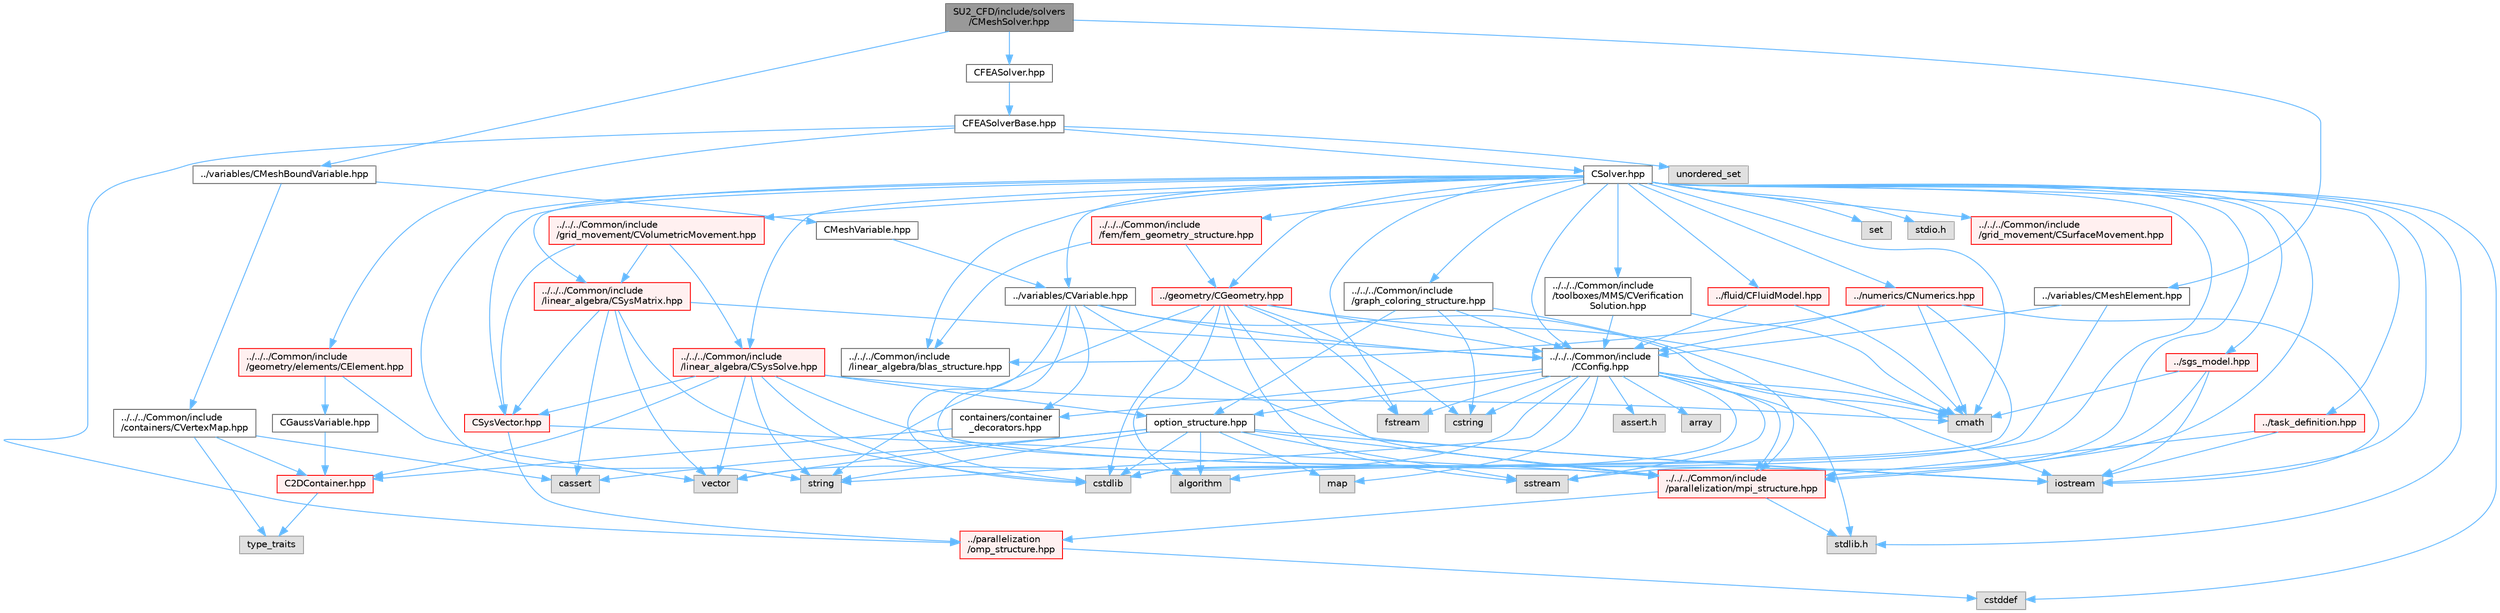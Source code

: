 digraph "SU2_CFD/include/solvers/CMeshSolver.hpp"
{
 // LATEX_PDF_SIZE
  bgcolor="transparent";
  edge [fontname=Helvetica,fontsize=10,labelfontname=Helvetica,labelfontsize=10];
  node [fontname=Helvetica,fontsize=10,shape=box,height=0.2,width=0.4];
  Node1 [id="Node000001",label="SU2_CFD/include/solvers\l/CMeshSolver.hpp",height=0.2,width=0.4,color="gray40", fillcolor="grey60", style="filled", fontcolor="black",tooltip="Declaration and inlines of the class to compute the the discrete adjoint of the linear-elastic mesh s..."];
  Node1 -> Node2 [id="edge1_Node000001_Node000002",color="steelblue1",style="solid",tooltip=" "];
  Node2 [id="Node000002",label="CFEASolver.hpp",height=0.2,width=0.4,color="grey40", fillcolor="white", style="filled",URL="$CFEASolver_8hpp.html",tooltip="Finite element solver for elasticity problems."];
  Node2 -> Node3 [id="edge2_Node000002_Node000003",color="steelblue1",style="solid",tooltip=" "];
  Node3 [id="Node000003",label="CFEASolverBase.hpp",height=0.2,width=0.4,color="grey40", fillcolor="white", style="filled",URL="$CFEASolverBase_8hpp.html",tooltip=" "];
  Node3 -> Node4 [id="edge3_Node000003_Node000004",color="steelblue1",style="solid",tooltip=" "];
  Node4 [id="Node000004",label="unordered_set",height=0.2,width=0.4,color="grey60", fillcolor="#E0E0E0", style="filled",tooltip=" "];
  Node3 -> Node5 [id="edge4_Node000003_Node000005",color="steelblue1",style="solid",tooltip=" "];
  Node5 [id="Node000005",label="CSolver.hpp",height=0.2,width=0.4,color="grey40", fillcolor="white", style="filled",URL="$CSolver_8hpp.html",tooltip="Headers of the CSolver class which is inherited by all of the other solvers."];
  Node5 -> Node6 [id="edge5_Node000005_Node000006",color="steelblue1",style="solid",tooltip=" "];
  Node6 [id="Node000006",label="../../../Common/include\l/parallelization/mpi_structure.hpp",height=0.2,width=0.4,color="red", fillcolor="#FFF0F0", style="filled",URL="$mpi__structure_8hpp.html",tooltip="Headers of the mpi interface for generalized datatypes. The subroutines and functions are in the mpi_..."];
  Node6 -> Node7 [id="edge6_Node000006_Node000007",color="steelblue1",style="solid",tooltip=" "];
  Node7 [id="Node000007",label="stdlib.h",height=0.2,width=0.4,color="grey60", fillcolor="#E0E0E0", style="filled",tooltip=" "];
  Node6 -> Node15 [id="edge7_Node000006_Node000015",color="steelblue1",style="solid",tooltip=" "];
  Node15 [id="Node000015",label="../parallelization\l/omp_structure.hpp",height=0.2,width=0.4,color="red", fillcolor="#FFF0F0", style="filled",URL="$omp__structure_8hpp.html",tooltip="OpenMP interface header, provides compatibility functions if the code is built without OpenMP support..."];
  Node15 -> Node16 [id="edge8_Node000015_Node000016",color="steelblue1",style="solid",tooltip=" "];
  Node16 [id="Node000016",label="cstddef",height=0.2,width=0.4,color="grey60", fillcolor="#E0E0E0", style="filled",tooltip=" "];
  Node5 -> Node19 [id="edge9_Node000005_Node000019",color="steelblue1",style="solid",tooltip=" "];
  Node19 [id="Node000019",label="cmath",height=0.2,width=0.4,color="grey60", fillcolor="#E0E0E0", style="filled",tooltip=" "];
  Node5 -> Node16 [id="edge10_Node000005_Node000016",color="steelblue1",style="solid",tooltip=" "];
  Node5 -> Node20 [id="edge11_Node000005_Node000020",color="steelblue1",style="solid",tooltip=" "];
  Node20 [id="Node000020",label="string",height=0.2,width=0.4,color="grey60", fillcolor="#E0E0E0", style="filled",tooltip=" "];
  Node5 -> Node21 [id="edge12_Node000005_Node000021",color="steelblue1",style="solid",tooltip=" "];
  Node21 [id="Node000021",label="fstream",height=0.2,width=0.4,color="grey60", fillcolor="#E0E0E0", style="filled",tooltip=" "];
  Node5 -> Node22 [id="edge13_Node000005_Node000022",color="steelblue1",style="solid",tooltip=" "];
  Node22 [id="Node000022",label="sstream",height=0.2,width=0.4,color="grey60", fillcolor="#E0E0E0", style="filled",tooltip=" "];
  Node5 -> Node23 [id="edge14_Node000005_Node000023",color="steelblue1",style="solid",tooltip=" "];
  Node23 [id="Node000023",label="algorithm",height=0.2,width=0.4,color="grey60", fillcolor="#E0E0E0", style="filled",tooltip=" "];
  Node5 -> Node9 [id="edge15_Node000005_Node000009",color="steelblue1",style="solid",tooltip=" "];
  Node9 [id="Node000009",label="iostream",height=0.2,width=0.4,color="grey60", fillcolor="#E0E0E0", style="filled",tooltip=" "];
  Node5 -> Node24 [id="edge16_Node000005_Node000024",color="steelblue1",style="solid",tooltip=" "];
  Node24 [id="Node000024",label="set",height=0.2,width=0.4,color="grey60", fillcolor="#E0E0E0", style="filled",tooltip=" "];
  Node5 -> Node7 [id="edge17_Node000005_Node000007",color="steelblue1",style="solid",tooltip=" "];
  Node5 -> Node25 [id="edge18_Node000005_Node000025",color="steelblue1",style="solid",tooltip=" "];
  Node25 [id="Node000025",label="stdio.h",height=0.2,width=0.4,color="grey60", fillcolor="#E0E0E0", style="filled",tooltip=" "];
  Node5 -> Node26 [id="edge19_Node000005_Node000026",color="steelblue1",style="solid",tooltip=" "];
  Node26 [id="Node000026",label="../fluid/CFluidModel.hpp",height=0.2,width=0.4,color="red", fillcolor="#FFF0F0", style="filled",URL="$CFluidModel_8hpp.html",tooltip="Defines the main fluid model class for thermophysical properties."];
  Node26 -> Node19 [id="edge20_Node000026_Node000019",color="steelblue1",style="solid",tooltip=" "];
  Node26 -> Node28 [id="edge21_Node000026_Node000028",color="steelblue1",style="solid",tooltip=" "];
  Node28 [id="Node000028",label="../../../Common/include\l/CConfig.hpp",height=0.2,width=0.4,color="grey40", fillcolor="white", style="filled",URL="$CConfig_8hpp.html",tooltip="All the information about the definition of the physical problem. The subroutines and functions are i..."];
  Node28 -> Node6 [id="edge22_Node000028_Node000006",color="steelblue1",style="solid",tooltip=" "];
  Node28 -> Node9 [id="edge23_Node000028_Node000009",color="steelblue1",style="solid",tooltip=" "];
  Node28 -> Node29 [id="edge24_Node000028_Node000029",color="steelblue1",style="solid",tooltip=" "];
  Node29 [id="Node000029",label="cstdlib",height=0.2,width=0.4,color="grey60", fillcolor="#E0E0E0", style="filled",tooltip=" "];
  Node28 -> Node21 [id="edge25_Node000028_Node000021",color="steelblue1",style="solid",tooltip=" "];
  Node28 -> Node22 [id="edge26_Node000028_Node000022",color="steelblue1",style="solid",tooltip=" "];
  Node28 -> Node20 [id="edge27_Node000028_Node000020",color="steelblue1",style="solid",tooltip=" "];
  Node28 -> Node30 [id="edge28_Node000028_Node000030",color="steelblue1",style="solid",tooltip=" "];
  Node30 [id="Node000030",label="cstring",height=0.2,width=0.4,color="grey60", fillcolor="#E0E0E0", style="filled",tooltip=" "];
  Node28 -> Node31 [id="edge29_Node000028_Node000031",color="steelblue1",style="solid",tooltip=" "];
  Node31 [id="Node000031",label="vector",height=0.2,width=0.4,color="grey60", fillcolor="#E0E0E0", style="filled",tooltip=" "];
  Node28 -> Node32 [id="edge30_Node000028_Node000032",color="steelblue1",style="solid",tooltip=" "];
  Node32 [id="Node000032",label="array",height=0.2,width=0.4,color="grey60", fillcolor="#E0E0E0", style="filled",tooltip=" "];
  Node28 -> Node7 [id="edge31_Node000028_Node000007",color="steelblue1",style="solid",tooltip=" "];
  Node28 -> Node19 [id="edge32_Node000028_Node000019",color="steelblue1",style="solid",tooltip=" "];
  Node28 -> Node33 [id="edge33_Node000028_Node000033",color="steelblue1",style="solid",tooltip=" "];
  Node33 [id="Node000033",label="map",height=0.2,width=0.4,color="grey60", fillcolor="#E0E0E0", style="filled",tooltip=" "];
  Node28 -> Node34 [id="edge34_Node000028_Node000034",color="steelblue1",style="solid",tooltip=" "];
  Node34 [id="Node000034",label="assert.h",height=0.2,width=0.4,color="grey60", fillcolor="#E0E0E0", style="filled",tooltip=" "];
  Node28 -> Node35 [id="edge35_Node000028_Node000035",color="steelblue1",style="solid",tooltip=" "];
  Node35 [id="Node000035",label="option_structure.hpp",height=0.2,width=0.4,color="grey40", fillcolor="white", style="filled",URL="$option__structure_8hpp.html",tooltip="Defines classes for referencing options for easy input in CConfig."];
  Node35 -> Node6 [id="edge36_Node000035_Node000006",color="steelblue1",style="solid",tooltip=" "];
  Node35 -> Node9 [id="edge37_Node000035_Node000009",color="steelblue1",style="solid",tooltip=" "];
  Node35 -> Node22 [id="edge38_Node000035_Node000022",color="steelblue1",style="solid",tooltip=" "];
  Node35 -> Node20 [id="edge39_Node000035_Node000020",color="steelblue1",style="solid",tooltip=" "];
  Node35 -> Node31 [id="edge40_Node000035_Node000031",color="steelblue1",style="solid",tooltip=" "];
  Node35 -> Node33 [id="edge41_Node000035_Node000033",color="steelblue1",style="solid",tooltip=" "];
  Node35 -> Node29 [id="edge42_Node000035_Node000029",color="steelblue1",style="solid",tooltip=" "];
  Node35 -> Node23 [id="edge43_Node000035_Node000023",color="steelblue1",style="solid",tooltip=" "];
  Node35 -> Node36 [id="edge44_Node000035_Node000036",color="steelblue1",style="solid",tooltip=" "];
  Node36 [id="Node000036",label="cassert",height=0.2,width=0.4,color="grey60", fillcolor="#E0E0E0", style="filled",tooltip=" "];
  Node28 -> Node37 [id="edge45_Node000028_Node000037",color="steelblue1",style="solid",tooltip=" "];
  Node37 [id="Node000037",label="containers/container\l_decorators.hpp",height=0.2,width=0.4,color="grey40", fillcolor="white", style="filled",URL="$container__decorators_8hpp.html",tooltip="Collection of small classes that decorate C2DContainer to augment its functionality,..."];
  Node37 -> Node38 [id="edge46_Node000037_Node000038",color="steelblue1",style="solid",tooltip=" "];
  Node38 [id="Node000038",label="C2DContainer.hpp",height=0.2,width=0.4,color="red", fillcolor="#FFF0F0", style="filled",URL="$C2DContainer_8hpp.html",tooltip="A templated vector/matrix object."];
  Node38 -> Node13 [id="edge47_Node000038_Node000013",color="steelblue1",style="solid",tooltip=" "];
  Node13 [id="Node000013",label="type_traits",height=0.2,width=0.4,color="grey60", fillcolor="#E0E0E0", style="filled",tooltip=" "];
  Node5 -> Node50 [id="edge48_Node000005_Node000050",color="steelblue1",style="solid",tooltip=" "];
  Node50 [id="Node000050",label="../task_definition.hpp",height=0.2,width=0.4,color="red", fillcolor="#FFF0F0", style="filled",URL="$task__definition_8hpp.html",tooltip="Header of the task definition class for the SU2 solvers."];
  Node50 -> Node6 [id="edge49_Node000050_Node000006",color="steelblue1",style="solid",tooltip=" "];
  Node50 -> Node9 [id="edge50_Node000050_Node000009",color="steelblue1",style="solid",tooltip=" "];
  Node5 -> Node52 [id="edge51_Node000005_Node000052",color="steelblue1",style="solid",tooltip=" "];
  Node52 [id="Node000052",label="../numerics/CNumerics.hpp",height=0.2,width=0.4,color="red", fillcolor="#FFF0F0", style="filled",URL="$CNumerics_8hpp.html",tooltip="Declaration of the base numerics class, the implementation is in the CNumerics.cpp file."];
  Node52 -> Node19 [id="edge52_Node000052_Node000019",color="steelblue1",style="solid",tooltip=" "];
  Node52 -> Node9 [id="edge53_Node000052_Node000009",color="steelblue1",style="solid",tooltip=" "];
  Node52 -> Node29 [id="edge54_Node000052_Node000029",color="steelblue1",style="solid",tooltip=" "];
  Node52 -> Node28 [id="edge55_Node000052_Node000028",color="steelblue1",style="solid",tooltip=" "];
  Node52 -> Node54 [id="edge56_Node000052_Node000054",color="steelblue1",style="solid",tooltip=" "];
  Node54 [id="Node000054",label="../../../Common/include\l/linear_algebra/blas_structure.hpp",height=0.2,width=0.4,color="grey40", fillcolor="white", style="filled",URL="$blas__structure_8hpp.html",tooltip="Include files and headers of the functions for matrix and vector operations, which are typically foun..."];
  Node5 -> Node55 [id="edge57_Node000005_Node000055",color="steelblue1",style="solid",tooltip=" "];
  Node55 [id="Node000055",label="../sgs_model.hpp",height=0.2,width=0.4,color="red", fillcolor="#FFF0F0", style="filled",URL="$sgs__model_8hpp.html",tooltip="Headers of the LES subgrid scale models of the SU2 solvers."];
  Node55 -> Node6 [id="edge58_Node000055_Node000006",color="steelblue1",style="solid",tooltip=" "];
  Node55 -> Node9 [id="edge59_Node000055_Node000009",color="steelblue1",style="solid",tooltip=" "];
  Node55 -> Node19 [id="edge60_Node000055_Node000019",color="steelblue1",style="solid",tooltip=" "];
  Node5 -> Node57 [id="edge61_Node000005_Node000057",color="steelblue1",style="solid",tooltip=" "];
  Node57 [id="Node000057",label="../../../Common/include\l/fem/fem_geometry_structure.hpp",height=0.2,width=0.4,color="red", fillcolor="#FFF0F0", style="filled",URL="$fem__geometry__structure_8hpp.html",tooltip="Headers of the main subroutines for creating the geometrical structure for the FEM solver...."];
  Node57 -> Node58 [id="edge62_Node000057_Node000058",color="steelblue1",style="solid",tooltip=" "];
  Node58 [id="Node000058",label="../geometry/CGeometry.hpp",height=0.2,width=0.4,color="red", fillcolor="#FFF0F0", style="filled",URL="$CGeometry_8hpp.html",tooltip="Headers of the main subroutines for creating the geometrical structure. The subroutines and functions..."];
  Node58 -> Node6 [id="edge63_Node000058_Node000006",color="steelblue1",style="solid",tooltip=" "];
  Node58 -> Node20 [id="edge64_Node000058_Node000020",color="steelblue1",style="solid",tooltip=" "];
  Node58 -> Node21 [id="edge65_Node000058_Node000021",color="steelblue1",style="solid",tooltip=" "];
  Node58 -> Node22 [id="edge66_Node000058_Node000022",color="steelblue1",style="solid",tooltip=" "];
  Node58 -> Node19 [id="edge67_Node000058_Node000019",color="steelblue1",style="solid",tooltip=" "];
  Node58 -> Node23 [id="edge68_Node000058_Node000023",color="steelblue1",style="solid",tooltip=" "];
  Node58 -> Node30 [id="edge69_Node000058_Node000030",color="steelblue1",style="solid",tooltip=" "];
  Node58 -> Node29 [id="edge70_Node000058_Node000029",color="steelblue1",style="solid",tooltip=" "];
  Node58 -> Node28 [id="edge71_Node000058_Node000028",color="steelblue1",style="solid",tooltip=" "];
  Node57 -> Node54 [id="edge72_Node000057_Node000054",color="steelblue1",style="solid",tooltip=" "];
  Node5 -> Node58 [id="edge73_Node000005_Node000058",color="steelblue1",style="solid",tooltip=" "];
  Node5 -> Node28 [id="edge74_Node000005_Node000028",color="steelblue1",style="solid",tooltip=" "];
  Node5 -> Node77 [id="edge75_Node000005_Node000077",color="steelblue1",style="solid",tooltip=" "];
  Node77 [id="Node000077",label="../../../Common/include\l/linear_algebra/CSysMatrix.hpp",height=0.2,width=0.4,color="red", fillcolor="#FFF0F0", style="filled",URL="$CSysMatrix_8hpp.html",tooltip="Declaration of the block-sparse matrix class. The implemtation is in CSysMatrix.cpp."];
  Node77 -> Node28 [id="edge76_Node000077_Node000028",color="steelblue1",style="solid",tooltip=" "];
  Node77 -> Node78 [id="edge77_Node000077_Node000078",color="steelblue1",style="solid",tooltip=" "];
  Node78 [id="Node000078",label="CSysVector.hpp",height=0.2,width=0.4,color="red", fillcolor="#FFF0F0", style="filled",URL="$CSysVector_8hpp.html",tooltip="Declararion and inlines of the vector class used in the solution of large, distributed,..."];
  Node78 -> Node6 [id="edge78_Node000078_Node000006",color="steelblue1",style="solid",tooltip=" "];
  Node78 -> Node15 [id="edge79_Node000078_Node000015",color="steelblue1",style="solid",tooltip=" "];
  Node77 -> Node29 [id="edge80_Node000077_Node000029",color="steelblue1",style="solid",tooltip=" "];
  Node77 -> Node31 [id="edge81_Node000077_Node000031",color="steelblue1",style="solid",tooltip=" "];
  Node77 -> Node36 [id="edge82_Node000077_Node000036",color="steelblue1",style="solid",tooltip=" "];
  Node5 -> Node78 [id="edge83_Node000005_Node000078",color="steelblue1",style="solid",tooltip=" "];
  Node5 -> Node81 [id="edge84_Node000005_Node000081",color="steelblue1",style="solid",tooltip=" "];
  Node81 [id="Node000081",label="../../../Common/include\l/linear_algebra/CSysSolve.hpp",height=0.2,width=0.4,color="red", fillcolor="#FFF0F0", style="filled",URL="$CSysSolve_8hpp.html",tooltip="Headers for the classes related to linear solvers (CG, FGMRES, etc) The subroutines and functions are..."];
  Node81 -> Node38 [id="edge85_Node000081_Node000038",color="steelblue1",style="solid",tooltip=" "];
  Node81 -> Node19 [id="edge86_Node000081_Node000019",color="steelblue1",style="solid",tooltip=" "];
  Node81 -> Node31 [id="edge87_Node000081_Node000031",color="steelblue1",style="solid",tooltip=" "];
  Node81 -> Node9 [id="edge88_Node000081_Node000009",color="steelblue1",style="solid",tooltip=" "];
  Node81 -> Node29 [id="edge89_Node000081_Node000029",color="steelblue1",style="solid",tooltip=" "];
  Node81 -> Node20 [id="edge90_Node000081_Node000020",color="steelblue1",style="solid",tooltip=" "];
  Node81 -> Node78 [id="edge91_Node000081_Node000078",color="steelblue1",style="solid",tooltip=" "];
  Node81 -> Node35 [id="edge92_Node000081_Node000035",color="steelblue1",style="solid",tooltip=" "];
  Node5 -> Node83 [id="edge93_Node000005_Node000083",color="steelblue1",style="solid",tooltip=" "];
  Node83 [id="Node000083",label="../../../Common/include\l/grid_movement/CSurfaceMovement.hpp",height=0.2,width=0.4,color="red", fillcolor="#FFF0F0", style="filled",URL="$CSurfaceMovement_8hpp.html",tooltip="Headers of the CSurfaceMovement class."];
  Node5 -> Node87 [id="edge94_Node000005_Node000087",color="steelblue1",style="solid",tooltip=" "];
  Node87 [id="Node000087",label="../../../Common/include\l/grid_movement/CVolumetricMovement.hpp",height=0.2,width=0.4,color="red", fillcolor="#FFF0F0", style="filled",URL="$CVolumetricMovement_8hpp.html",tooltip="Headers of the CVolumetricMovement class."];
  Node87 -> Node77 [id="edge95_Node000087_Node000077",color="steelblue1",style="solid",tooltip=" "];
  Node87 -> Node78 [id="edge96_Node000087_Node000078",color="steelblue1",style="solid",tooltip=" "];
  Node87 -> Node81 [id="edge97_Node000087_Node000081",color="steelblue1",style="solid",tooltip=" "];
  Node5 -> Node54 [id="edge98_Node000005_Node000054",color="steelblue1",style="solid",tooltip=" "];
  Node5 -> Node88 [id="edge99_Node000005_Node000088",color="steelblue1",style="solid",tooltip=" "];
  Node88 [id="Node000088",label="../../../Common/include\l/graph_coloring_structure.hpp",height=0.2,width=0.4,color="grey40", fillcolor="white", style="filled",URL="$graph__coloring__structure_8hpp.html",tooltip="Include files and headers of the functions to carry out a coloring of a given graph...."];
  Node88 -> Node6 [id="edge100_Node000088_Node000006",color="steelblue1",style="solid",tooltip=" "];
  Node88 -> Node35 [id="edge101_Node000088_Node000035",color="steelblue1",style="solid",tooltip=" "];
  Node88 -> Node28 [id="edge102_Node000088_Node000028",color="steelblue1",style="solid",tooltip=" "];
  Node88 -> Node30 [id="edge103_Node000088_Node000030",color="steelblue1",style="solid",tooltip=" "];
  Node5 -> Node89 [id="edge104_Node000005_Node000089",color="steelblue1",style="solid",tooltip=" "];
  Node89 [id="Node000089",label="../../../Common/include\l/toolboxes/MMS/CVerification\lSolution.hpp",height=0.2,width=0.4,color="grey40", fillcolor="white", style="filled",URL="$CVerificationSolution_8hpp.html",tooltip="Header file for the base class CVerificationSolution. The implementations are in the CVerificationSol..."];
  Node89 -> Node19 [id="edge105_Node000089_Node000019",color="steelblue1",style="solid",tooltip=" "];
  Node89 -> Node28 [id="edge106_Node000089_Node000028",color="steelblue1",style="solid",tooltip=" "];
  Node5 -> Node90 [id="edge107_Node000005_Node000090",color="steelblue1",style="solid",tooltip=" "];
  Node90 [id="Node000090",label="../variables/CVariable.hpp",height=0.2,width=0.4,color="grey40", fillcolor="white", style="filled",URL="$CVariable_8hpp.html",tooltip="Declaration and inlines of the parent class for defining problem variables, function definitions in f..."];
  Node90 -> Node6 [id="edge108_Node000090_Node000006",color="steelblue1",style="solid",tooltip=" "];
  Node90 -> Node19 [id="edge109_Node000090_Node000019",color="steelblue1",style="solid",tooltip=" "];
  Node90 -> Node9 [id="edge110_Node000090_Node000009",color="steelblue1",style="solid",tooltip=" "];
  Node90 -> Node29 [id="edge111_Node000090_Node000029",color="steelblue1",style="solid",tooltip=" "];
  Node90 -> Node28 [id="edge112_Node000090_Node000028",color="steelblue1",style="solid",tooltip=" "];
  Node90 -> Node37 [id="edge113_Node000090_Node000037",color="steelblue1",style="solid",tooltip=" "];
  Node3 -> Node91 [id="edge114_Node000003_Node000091",color="steelblue1",style="solid",tooltip=" "];
  Node91 [id="Node000091",label="../../../Common/include\l/geometry/elements/CElement.hpp",height=0.2,width=0.4,color="red", fillcolor="#FFF0F0", style="filled",URL="$CElement_8hpp.html",tooltip="Main header of the Finite Element structure declaring the abstract interface and the available finite..."];
  Node91 -> Node92 [id="edge115_Node000091_Node000092",color="steelblue1",style="solid",tooltip=" "];
  Node92 [id="Node000092",label="CGaussVariable.hpp",height=0.2,width=0.4,color="grey40", fillcolor="white", style="filled",URL="$CGaussVariable_8hpp.html",tooltip="Light-weight class to store Gaussian point information."];
  Node92 -> Node38 [id="edge116_Node000092_Node000038",color="steelblue1",style="solid",tooltip=" "];
  Node91 -> Node31 [id="edge117_Node000091_Node000031",color="steelblue1",style="solid",tooltip=" "];
  Node3 -> Node15 [id="edge118_Node000003_Node000015",color="steelblue1",style="solid",tooltip=" "];
  Node1 -> Node94 [id="edge119_Node000001_Node000094",color="steelblue1",style="solid",tooltip=" "];
  Node94 [id="Node000094",label="../variables/CMeshBoundVariable.hpp",height=0.2,width=0.4,color="grey40", fillcolor="white", style="filled",URL="$CMeshBoundVariable_8hpp.html",tooltip="Declaration and inlines of the class to define the variables of the mesh movement at the moving bound..."];
  Node94 -> Node95 [id="edge120_Node000094_Node000095",color="steelblue1",style="solid",tooltip=" "];
  Node95 [id="Node000095",label="CMeshVariable.hpp",height=0.2,width=0.4,color="grey40", fillcolor="white", style="filled",URL="$CMeshVariable_8hpp.html",tooltip="Declaration and inlines of the class to define the variables of the mesh movement."];
  Node95 -> Node90 [id="edge121_Node000095_Node000090",color="steelblue1",style="solid",tooltip=" "];
  Node94 -> Node96 [id="edge122_Node000094_Node000096",color="steelblue1",style="solid",tooltip=" "];
  Node96 [id="Node000096",label="../../../Common/include\l/containers/CVertexMap.hpp",height=0.2,width=0.4,color="grey40", fillcolor="white", style="filled",URL="$CVertexMap_8hpp.html",tooltip="An index to index lookup vector."];
  Node96 -> Node38 [id="edge123_Node000096_Node000038",color="steelblue1",style="solid",tooltip=" "];
  Node96 -> Node13 [id="edge124_Node000096_Node000013",color="steelblue1",style="solid",tooltip=" "];
  Node96 -> Node36 [id="edge125_Node000096_Node000036",color="steelblue1",style="solid",tooltip=" "];
  Node1 -> Node97 [id="edge126_Node000001_Node000097",color="steelblue1",style="solid",tooltip=" "];
  Node97 [id="Node000097",label="../variables/CMeshElement.hpp",height=0.2,width=0.4,color="grey40", fillcolor="white", style="filled",URL="$CMeshElement_8hpp.html",tooltip="Declaration and inlines of the class to define the variables of the mesh movement."];
  Node97 -> Node29 [id="edge127_Node000097_Node000029",color="steelblue1",style="solid",tooltip=" "];
  Node97 -> Node28 [id="edge128_Node000097_Node000028",color="steelblue1",style="solid",tooltip=" "];
}
